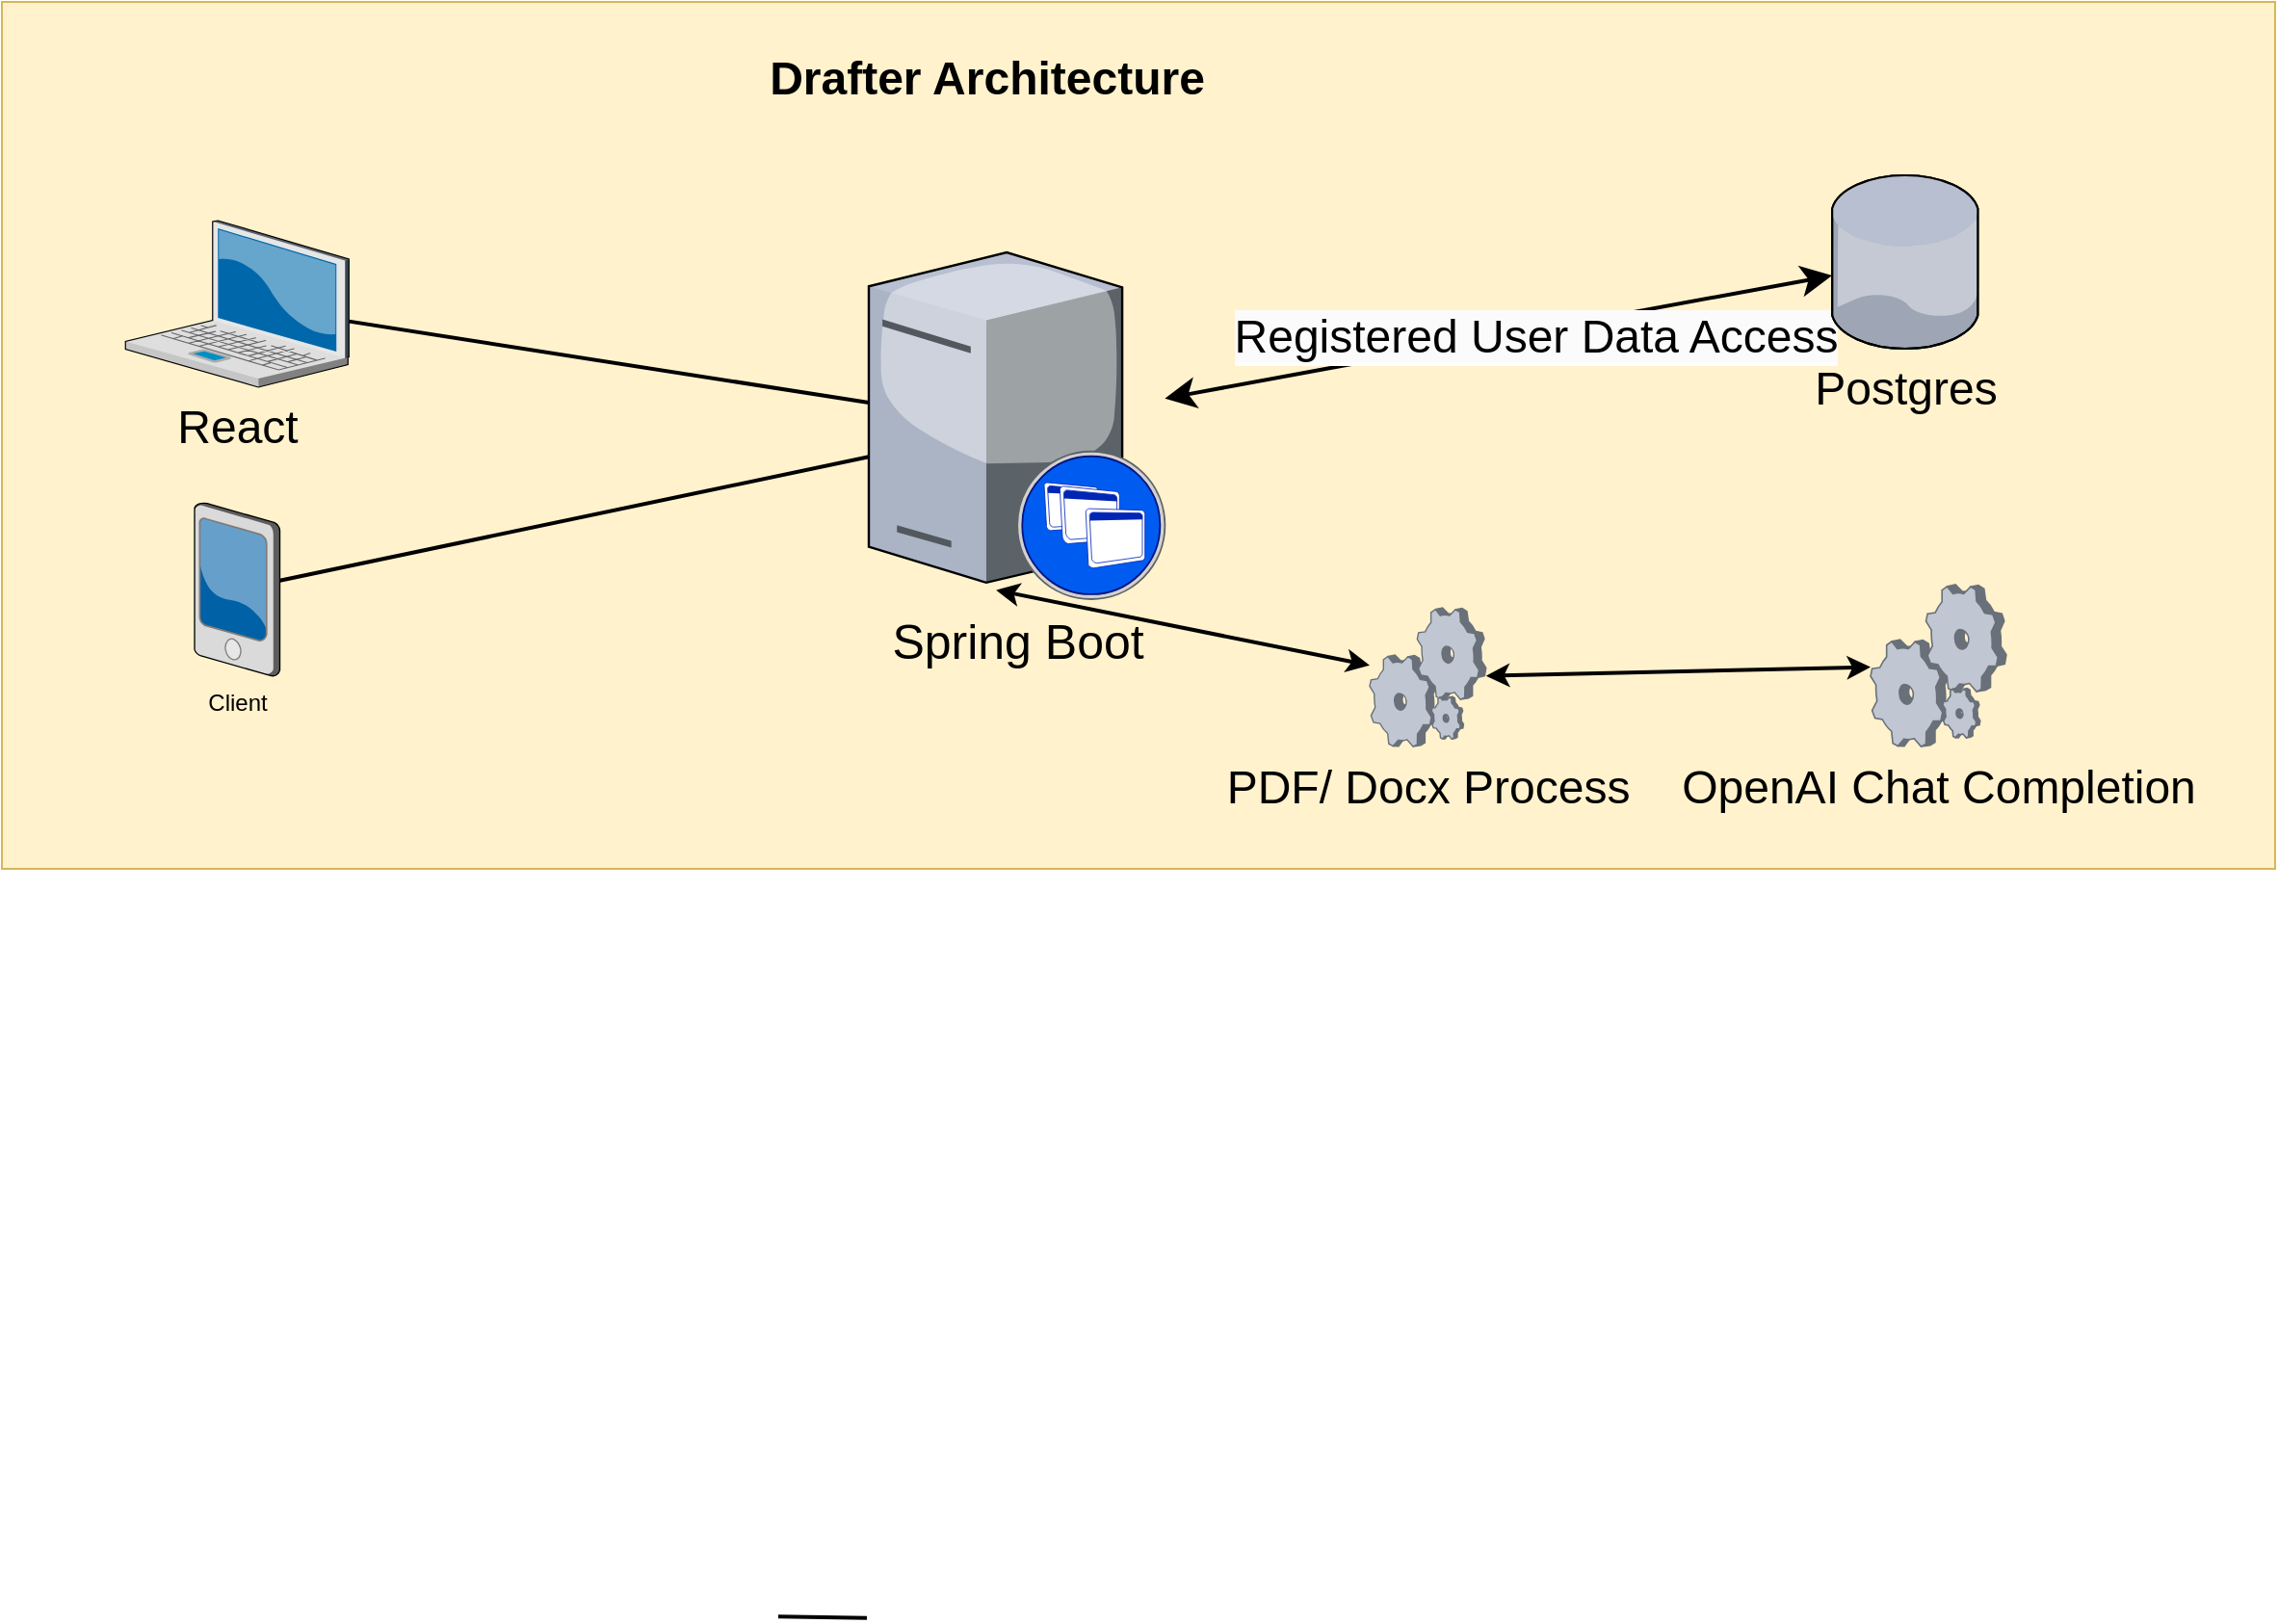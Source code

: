 <mxfile version="24.2.7" type="device">
  <diagram name="Page-1" id="e3a06f82-3646-2815-327d-82caf3d4e204">
    <mxGraphModel dx="1591" dy="929" grid="1" gridSize="10" guides="1" tooltips="1" connect="1" arrows="1" fold="1" page="1" pageScale="1.5" pageWidth="1169" pageHeight="826" background="none" math="0" shadow="0">
      <root>
        <mxCell id="0" style=";html=1;" />
        <mxCell id="1" style=";html=1;" parent="0" />
        <mxCell id="qkpdTrDgqfQ7fkcq6MS--19" value="" style="rounded=0;whiteSpace=wrap;html=1;fillColor=#fff2cc;strokeColor=#d6b656;" vertex="1" parent="1">
          <mxGeometry x="310" y="20" width="1180" height="450" as="geometry" />
        </mxCell>
        <mxCell id="6a7d8f32e03d9370-35" style="edgeStyle=none;rounded=0;html=1;startSize=10;endSize=10;jettySize=auto;orthogonalLoop=1;fontSize=14;endArrow=none;endFill=0;strokeWidth=2;" parent="1" source="6a7d8f32e03d9370-2" target="6a7d8f32e03d9370-9" edge="1">
          <mxGeometry relative="1" as="geometry" />
        </mxCell>
        <mxCell id="6a7d8f32e03d9370-2" value="&lt;font style=&quot;font-size: 24px;&quot;&gt;React&lt;/font&gt;" style="verticalLabelPosition=bottom;aspect=fixed;html=1;verticalAlign=top;strokeColor=none;shape=mxgraph.citrix.laptop_2;fillColor=#66B2FF;gradientColor=#0066CC;fontSize=14;" parent="1" vertex="1">
          <mxGeometry x="374.13" y="133.5" width="116" height="86.5" as="geometry" />
        </mxCell>
        <mxCell id="6a7d8f32e03d9370-39" style="edgeStyle=none;rounded=0;html=1;startSize=10;endSize=10;jettySize=auto;orthogonalLoop=1;fontSize=14;endArrow=none;endFill=0;strokeWidth=2;" parent="1" edge="1">
          <mxGeometry relative="1" as="geometry">
            <mxPoint x="759" y="858.883" as="targetPoint" />
            <mxPoint x="713" y="858.126" as="sourcePoint" />
          </mxGeometry>
        </mxCell>
        <mxCell id="6a7d8f32e03d9370-40" style="edgeStyle=none;rounded=0;html=1;startSize=10;endSize=10;jettySize=auto;orthogonalLoop=1;fontSize=14;endArrow=classic;endFill=1;strokeWidth=2;startArrow=classic;startFill=1;" parent="1" source="6a7d8f32e03d9370-9" target="qkpdTrDgqfQ7fkcq6MS--6" edge="1">
          <mxGeometry relative="1" as="geometry">
            <mxPoint x="940" y="250.921" as="targetPoint" />
          </mxGeometry>
        </mxCell>
        <mxCell id="qkpdTrDgqfQ7fkcq6MS--16" value="&lt;span style=&quot;font-size: 24px; background-color: rgb(251, 251, 251);&quot;&gt;Registered User Data Access&lt;/span&gt;" style="edgeLabel;html=1;align=center;verticalAlign=middle;resizable=0;points=[];" vertex="1" connectable="0" parent="6a7d8f32e03d9370-40">
          <mxGeometry x="0.104" y="-3" relative="1" as="geometry">
            <mxPoint as="offset" />
          </mxGeometry>
        </mxCell>
        <mxCell id="6a7d8f32e03d9370-9" value="&lt;font style=&quot;font-size: 25px;&quot;&gt;Spring Boot&lt;/font&gt;" style="verticalLabelPosition=bottom;aspect=fixed;html=1;verticalAlign=top;strokeColor=none;shape=mxgraph.citrix.xenapp_server;fillColor=#66B2FF;gradientColor=#0066CC;fontSize=14;" parent="1" vertex="1">
          <mxGeometry x="760" y="150" width="153.71" height="180" as="geometry" />
        </mxCell>
        <mxCell id="6a7d8f32e03d9370-62" value="Drafter Architecture" style="text;strokeColor=none;fillColor=none;html=1;fontSize=24;fontStyle=1;verticalAlign=middle;align=center;" parent="1" vertex="1">
          <mxGeometry x="390" y="40" width="861" height="40" as="geometry" />
        </mxCell>
        <mxCell id="qkpdTrDgqfQ7fkcq6MS--4" value="Client" style="verticalLabelPosition=bottom;sketch=0;aspect=fixed;html=1;verticalAlign=top;strokeColor=none;align=center;outlineConnect=0;shape=mxgraph.citrix.pda;" vertex="1" parent="1">
          <mxGeometry x="410" y="280" width="44.26" height="90" as="geometry" />
        </mxCell>
        <mxCell id="qkpdTrDgqfQ7fkcq6MS--5" style="edgeStyle=none;rounded=0;html=1;startSize=10;endSize=10;jettySize=auto;orthogonalLoop=1;fontSize=14;endArrow=none;endFill=0;strokeWidth=2;" edge="1" parent="1" source="qkpdTrDgqfQ7fkcq6MS--4" target="6a7d8f32e03d9370-9">
          <mxGeometry relative="1" as="geometry">
            <mxPoint x="336" y="231" as="sourcePoint" />
            <mxPoint x="520" y="289" as="targetPoint" />
          </mxGeometry>
        </mxCell>
        <mxCell id="qkpdTrDgqfQ7fkcq6MS--6" value="&lt;font style=&quot;font-size: 24px;&quot;&gt;Postgres&lt;/font&gt;" style="verticalLabelPosition=bottom;sketch=0;aspect=fixed;html=1;verticalAlign=top;strokeColor=#d6b656;align=center;outlineConnect=0;shape=mxgraph.citrix.database;fillColor=#fff2cc;" vertex="1" parent="1">
          <mxGeometry x="1260" y="110" width="76.5" height="90" as="geometry" />
        </mxCell>
        <mxCell id="qkpdTrDgqfQ7fkcq6MS--11" value="" style="rounded=0;orthogonalLoop=1;jettySize=auto;html=1;startArrow=classic;startFill=1;strokeWidth=2;" edge="1" parent="1" source="qkpdTrDgqfQ7fkcq6MS--7" target="qkpdTrDgqfQ7fkcq6MS--10">
          <mxGeometry relative="1" as="geometry" />
        </mxCell>
        <mxCell id="qkpdTrDgqfQ7fkcq6MS--7" value="&lt;font style=&quot;font-size: 24px;&quot;&gt;PDF/ Docx Process&lt;/font&gt;" style="verticalLabelPosition=bottom;sketch=0;aspect=fixed;html=1;verticalAlign=top;strokeColor=none;align=center;outlineConnect=0;shape=mxgraph.citrix.process;" vertex="1" parent="1">
          <mxGeometry x="1020" y="334.5" width="60.39" height="72" as="geometry" />
        </mxCell>
        <mxCell id="qkpdTrDgqfQ7fkcq6MS--8" style="edgeStyle=none;rounded=0;html=1;jettySize=auto;orthogonalLoop=1;fontSize=14;endArrow=classic;endFill=1;strokeWidth=2;exitX=0.43;exitY=0.974;exitDx=0;exitDy=0;exitPerimeter=0;startArrow=classic;startFill=1;" edge="1" parent="1" source="6a7d8f32e03d9370-9" target="qkpdTrDgqfQ7fkcq6MS--7">
          <mxGeometry relative="1" as="geometry">
            <mxPoint x="540" y="400" as="sourcePoint" />
            <mxPoint x="1086" y="511" as="targetPoint" />
          </mxGeometry>
        </mxCell>
        <mxCell id="qkpdTrDgqfQ7fkcq6MS--10" value="&lt;font style=&quot;font-size: 24px;&quot;&gt;OpenAI Chat Completion&lt;/font&gt;" style="verticalLabelPosition=bottom;sketch=0;aspect=fixed;html=1;verticalAlign=top;strokeColor=none;align=center;outlineConnect=0;shape=mxgraph.citrix.process;" vertex="1" parent="1">
          <mxGeometry x="1280" y="322.5" width="70.45" height="84" as="geometry" />
        </mxCell>
      </root>
    </mxGraphModel>
  </diagram>
</mxfile>
